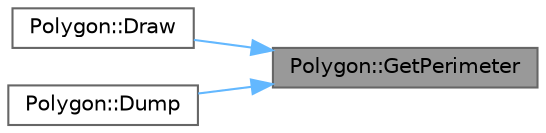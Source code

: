 digraph "Polygon::GetPerimeter"
{
 // LATEX_PDF_SIZE
  bgcolor="transparent";
  edge [fontname=Helvetica,fontsize=10,labelfontname=Helvetica,labelfontsize=10];
  node [fontname=Helvetica,fontsize=10,shape=box,height=0.2,width=0.4];
  rankdir="RL";
  Node1 [label="Polygon::GetPerimeter",height=0.2,width=0.4,color="gray40", fillcolor="grey60", style="filled", fontcolor="black",tooltip="get the perimeter of the object"];
  Node1 -> Node2 [dir="back",color="steelblue1",style="solid"];
  Node2 [label="Polygon::Draw",height=0.2,width=0.4,color="grey40", fillcolor="white", style="filled",URL="$class_polygon.html#a4c5e91dc6a5534291d7e74fcbe5ee53c",tooltip="draw the object"];
  Node1 -> Node3 [dir="back",color="steelblue1",style="solid"];
  Node3 [label="Polygon::Dump",height=0.2,width=0.4,color="grey40", fillcolor="white", style="filled",URL="$class_polygon.html#a77413dafe2bc94e8950749c40365868a",tooltip="for debugging: all about the object"];
}
